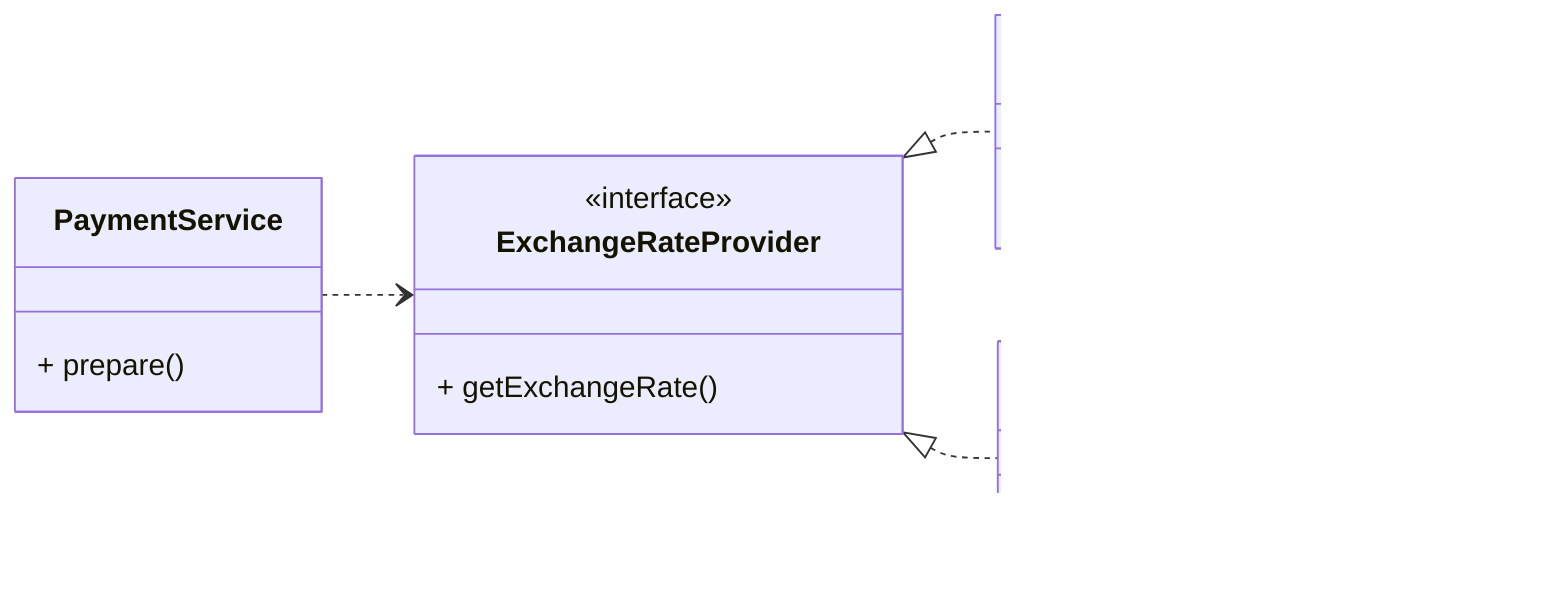classDiagram
    direction LR
    class PaymentService {
        + prepare()
    }
    class ExchangeRateProvider {
        <<interface>>
        + getExchangeRate()
    }
    class HttpApiExchangeRateProvider {
        + getExchangeRate()
    }

    class SimpleExchangeRateProvider {
        + getExchangeRate()
    }

    PaymentService ..> ExchangeRateProvider
    ExchangeRateProvider <|.. HttpApiExchangeRateProvider
    ExchangeRateProvider <|.. SimpleExchangeRateProvider